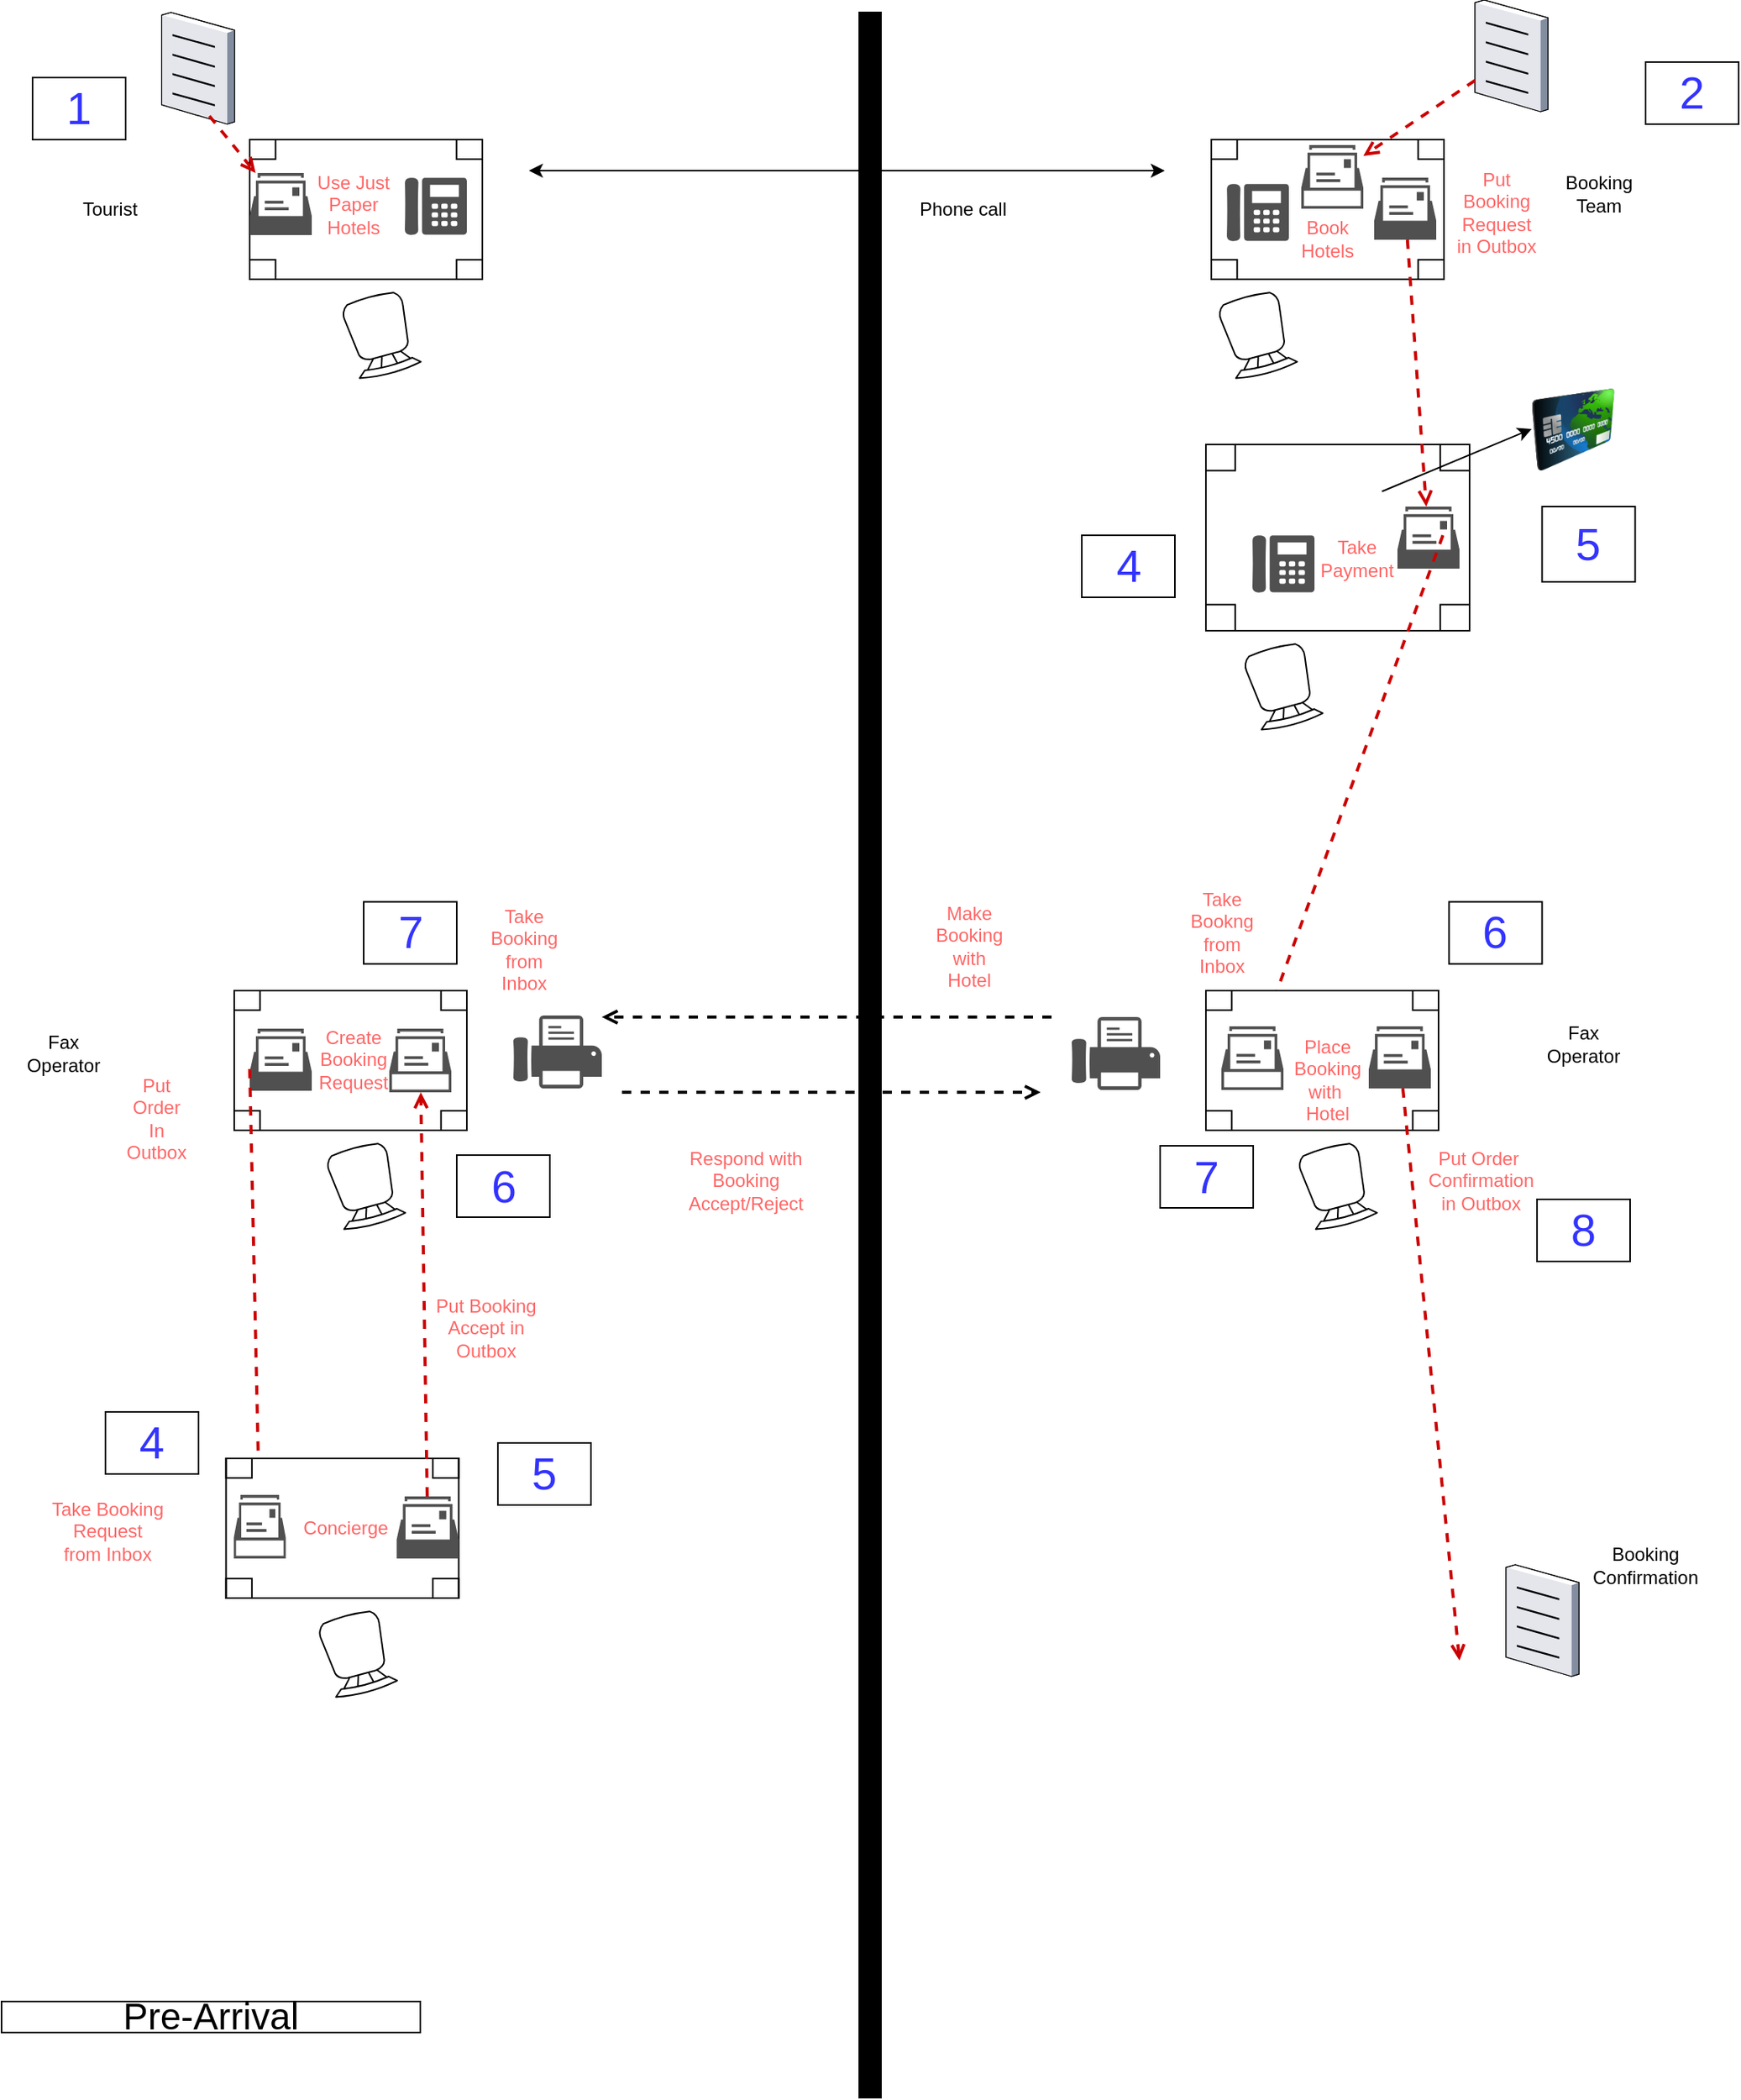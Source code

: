 <mxfile version="24.5.1" type="device">
  <diagram id="s1wjewC_EDPXD6lyP388" name="Page-1">
    <mxGraphModel dx="1461" dy="1067" grid="1" gridSize="10" guides="1" tooltips="1" connect="1" arrows="1" fold="1" page="1" pageScale="1" pageWidth="1169" pageHeight="827" math="0" shadow="0">
      <root>
        <mxCell id="0" />
        <mxCell id="1" parent="0" />
        <mxCell id="Mk5SVBXxe3C7Iov1JNiq-1" value="" style="verticalLabelPosition=bottom;html=1;verticalAlign=top;align=center;shape=mxgraph.floorplan.table;" parent="1" vertex="1">
          <mxGeometry x="190" y="100" width="150" height="90" as="geometry" />
        </mxCell>
        <mxCell id="Mk5SVBXxe3C7Iov1JNiq-2" value="" style="verticalLabelPosition=bottom;html=1;verticalAlign=top;align=center;shape=mxgraph.floorplan.chair;rotation=-195;" parent="1" vertex="1">
          <mxGeometry x="254" y="200" width="41" height="52" as="geometry" />
        </mxCell>
        <mxCell id="Mk5SVBXxe3C7Iov1JNiq-4" value="" style="sketch=0;pointerEvents=1;shadow=0;dashed=0;html=1;strokeColor=none;fillColor=#505050;labelPosition=center;verticalLabelPosition=bottom;verticalAlign=top;outlineConnect=0;align=center;shape=mxgraph.office.devices.phone_digital;" parent="1" vertex="1">
          <mxGeometry x="290" y="124.5" width="40" height="37" as="geometry" />
        </mxCell>
        <mxCell id="Mk5SVBXxe3C7Iov1JNiq-5" value="" style="verticalLabelPosition=bottom;html=1;verticalAlign=top;align=center;shape=mxgraph.floorplan.table;" parent="1" vertex="1">
          <mxGeometry x="810" y="100" width="150" height="90" as="geometry" />
        </mxCell>
        <mxCell id="Mk5SVBXxe3C7Iov1JNiq-6" value="" style="verticalLabelPosition=bottom;html=1;verticalAlign=top;align=center;shape=mxgraph.floorplan.chair;rotation=-195;" parent="1" vertex="1">
          <mxGeometry x="819" y="200" width="41" height="52" as="geometry" />
        </mxCell>
        <mxCell id="Mk5SVBXxe3C7Iov1JNiq-7" value="" style="sketch=0;pointerEvents=1;shadow=0;dashed=0;html=1;strokeColor=none;fillColor=#505050;labelPosition=center;verticalLabelPosition=bottom;verticalAlign=top;outlineConnect=0;align=center;shape=mxgraph.office.concepts.mailbox;" parent="1" vertex="1">
          <mxGeometry x="915" y="124.5" width="40" height="40" as="geometry" />
        </mxCell>
        <mxCell id="Mk5SVBXxe3C7Iov1JNiq-8" value="" style="sketch=0;pointerEvents=1;shadow=0;dashed=0;html=1;strokeColor=none;fillColor=#505050;labelPosition=center;verticalLabelPosition=bottom;verticalAlign=top;outlineConnect=0;align=center;shape=mxgraph.office.devices.phone_digital;" parent="1" vertex="1">
          <mxGeometry x="820" y="128.5" width="40" height="37" as="geometry" />
        </mxCell>
        <UserObject label="" tooltip="Inertia.&#xa;Likely to face a resistance to change." id="Mk5SVBXxe3C7Iov1JNiq-9">
          <mxCell style="rounded=0;whiteSpace=wrap;html=1;strokeColor=#000000;strokeWidth=5;fillColor=#000000;fontSize=14;" parent="1" vertex="1">
            <mxGeometry x="585" y="20" width="10" height="1340" as="geometry" />
          </mxCell>
        </UserObject>
        <mxCell id="Mk5SVBXxe3C7Iov1JNiq-10" value="Tourist" style="text;html=1;strokeColor=none;fillColor=none;align=center;verticalAlign=middle;whiteSpace=wrap;rounded=0;" parent="1" vertex="1">
          <mxGeometry x="80" y="135" width="40" height="20" as="geometry" />
        </mxCell>
        <mxCell id="Mk5SVBXxe3C7Iov1JNiq-11" value="Booking&lt;div&gt;Team&lt;/div&gt;" style="text;html=1;strokeColor=none;fillColor=none;align=center;verticalAlign=middle;whiteSpace=wrap;rounded=0;" parent="1" vertex="1">
          <mxGeometry x="1040" y="124.5" width="40" height="20" as="geometry" />
        </mxCell>
        <mxCell id="Mk5SVBXxe3C7Iov1JNiq-12" value="" style="endArrow=classic;html=1;startArrow=classic;startFill=1;" parent="1" edge="1">
          <mxGeometry width="50" height="50" relative="1" as="geometry">
            <mxPoint x="370" y="120" as="sourcePoint" />
            <mxPoint x="780" y="120" as="targetPoint" />
          </mxGeometry>
        </mxCell>
        <mxCell id="Mk5SVBXxe3C7Iov1JNiq-28" value="&lt;font color=&quot;#ff6666&quot;&gt;Put Booking Request&lt;br&gt;in Outbox&lt;/font&gt;" style="text;html=1;strokeColor=none;fillColor=none;align=center;verticalAlign=middle;whiteSpace=wrap;rounded=0;" parent="1" vertex="1">
          <mxGeometry x="966.5" y="104.5" width="53.5" height="85.5" as="geometry" />
        </mxCell>
        <mxCell id="Mk5SVBXxe3C7Iov1JNiq-30" value="&lt;font color=&quot;#ff6666&quot;&gt;Book Hotels&lt;/font&gt;" style="text;html=1;strokeColor=none;fillColor=none;align=center;verticalAlign=middle;whiteSpace=wrap;rounded=0;" parent="1" vertex="1">
          <mxGeometry x="858.25" y="121.5" width="53.5" height="85.5" as="geometry" />
        </mxCell>
        <mxCell id="Mk5SVBXxe3C7Iov1JNiq-31" value="&lt;font color=&quot;#ff6666&quot;&gt;Use Just Paper Hotels&lt;/font&gt;" style="text;html=1;strokeColor=none;fillColor=none;align=center;verticalAlign=middle;whiteSpace=wrap;rounded=0;" parent="1" vertex="1">
          <mxGeometry x="230" y="98.75" width="53.5" height="85.5" as="geometry" />
        </mxCell>
        <mxCell id="Mk5SVBXxe3C7Iov1JNiq-35" value="Phone call" style="text;html=1;strokeColor=none;fillColor=none;align=center;verticalAlign=middle;whiteSpace=wrap;rounded=0;" parent="1" vertex="1">
          <mxGeometry x="610" y="134.5" width="80" height="20" as="geometry" />
        </mxCell>
        <mxCell id="Mk5SVBXxe3C7Iov1JNiq-66" value="&lt;font style=&quot;font-size: 29px&quot;&gt;1&lt;/font&gt;" style="text;html=1;strokeColor=default;fillColor=none;align=center;verticalAlign=middle;whiteSpace=wrap;rounded=0;fontColor=#3333FF;" parent="1" vertex="1">
          <mxGeometry x="50" y="60" width="60" height="40" as="geometry" />
        </mxCell>
        <mxCell id="Mk5SVBXxe3C7Iov1JNiq-67" value="&lt;font style=&quot;font-size: 29px&quot;&gt;2&lt;/font&gt;" style="text;html=1;strokeColor=default;fillColor=none;align=center;verticalAlign=middle;whiteSpace=wrap;rounded=0;fontColor=#3333FF;" parent="1" vertex="1">
          <mxGeometry x="1090" y="50" width="60" height="40" as="geometry" />
        </mxCell>
        <mxCell id="fXm3TF-NPhIa8S-7mA_j-1" value="" style="verticalLabelPosition=bottom;sketch=0;aspect=fixed;html=1;verticalAlign=top;strokeColor=none;align=center;outlineConnect=0;shape=mxgraph.citrix.document;fillColor=#FF3333;" vertex="1" parent="1">
          <mxGeometry x="133.25" y="18" width="47" height="72" as="geometry" />
        </mxCell>
        <mxCell id="fXm3TF-NPhIa8S-7mA_j-2" value="" style="sketch=0;pointerEvents=1;shadow=0;dashed=0;html=1;strokeColor=none;fillColor=#505050;labelPosition=center;verticalLabelPosition=bottom;verticalAlign=top;outlineConnect=0;align=center;shape=mxgraph.office.concepts.mailbox;" vertex="1" parent="1">
          <mxGeometry x="190" y="121.5" width="40" height="40" as="geometry" />
        </mxCell>
        <UserObject label="" tooltip="Point of change.&#xa;How the map is changing e.g. competitive forces." id="fXm3TF-NPhIa8S-7mA_j-3">
          <mxCell style="endArrow=open;dashed=1;html=1;strokeColor=#CC0000;endFill=0;strokeWidth=2;" edge="1" parent="1" target="fXm3TF-NPhIa8S-7mA_j-2">
            <mxGeometry width="50" height="50" relative="1" as="geometry">
              <mxPoint x="164" y="84.75" as="sourcePoint" />
              <mxPoint x="90" y="292.75" as="targetPoint" />
            </mxGeometry>
          </mxCell>
        </UserObject>
        <mxCell id="fXm3TF-NPhIa8S-7mA_j-4" value="" style="verticalLabelPosition=bottom;sketch=0;aspect=fixed;html=1;verticalAlign=top;strokeColor=none;align=center;outlineConnect=0;shape=mxgraph.citrix.document;fillColor=#FF3333;" vertex="1" parent="1">
          <mxGeometry x="980" y="10" width="47" height="72" as="geometry" />
        </mxCell>
        <UserObject label="" tooltip="Point of change.&#xa;How the map is changing e.g. competitive forces." id="fXm3TF-NPhIa8S-7mA_j-5">
          <mxCell style="endArrow=open;dashed=1;html=1;strokeColor=#CC0000;endFill=0;strokeWidth=2;" edge="1" parent="1" source="fXm3TF-NPhIa8S-7mA_j-4" target="fXm3TF-NPhIa8S-7mA_j-6">
            <mxGeometry width="50" height="50" relative="1" as="geometry">
              <mxPoint x="1010.75" y="76.75" as="sourcePoint" />
              <mxPoint x="1040.75" y="114" as="targetPoint" />
            </mxGeometry>
          </mxCell>
        </UserObject>
        <mxCell id="fXm3TF-NPhIa8S-7mA_j-6" value="" style="sketch=0;pointerEvents=1;shadow=0;dashed=0;html=1;strokeColor=none;fillColor=#505050;labelPosition=center;verticalLabelPosition=bottom;verticalAlign=top;outlineConnect=0;align=center;shape=mxgraph.office.concepts.mailbox2;" vertex="1" parent="1">
          <mxGeometry x="868" y="103.5" width="40" height="41" as="geometry" />
        </mxCell>
        <mxCell id="fXm3TF-NPhIa8S-7mA_j-7" value="" style="verticalLabelPosition=bottom;html=1;verticalAlign=top;align=center;shape=mxgraph.floorplan.table;" vertex="1" parent="1">
          <mxGeometry x="806.5" y="296.5" width="170" height="120" as="geometry" />
        </mxCell>
        <mxCell id="fXm3TF-NPhIa8S-7mA_j-8" value="" style="verticalLabelPosition=bottom;html=1;verticalAlign=top;align=center;shape=mxgraph.floorplan.chair;rotation=-195;" vertex="1" parent="1">
          <mxGeometry x="835.5" y="426.5" width="41" height="52" as="geometry" />
        </mxCell>
        <mxCell id="fXm3TF-NPhIa8S-7mA_j-9" value="" style="sketch=0;pointerEvents=1;shadow=0;dashed=0;html=1;strokeColor=none;fillColor=#505050;labelPosition=center;verticalLabelPosition=bottom;verticalAlign=top;outlineConnect=0;align=center;shape=mxgraph.office.devices.phone_digital;" vertex="1" parent="1">
          <mxGeometry x="836.5" y="355" width="40" height="37" as="geometry" />
        </mxCell>
        <mxCell id="fXm3TF-NPhIa8S-7mA_j-10" value="&lt;font color=&quot;#ff6666&quot;&gt;Take Payment&lt;/font&gt;" style="text;html=1;strokeColor=none;fillColor=none;align=center;verticalAlign=middle;whiteSpace=wrap;rounded=0;" vertex="1" parent="1">
          <mxGeometry x="876.5" y="326.75" width="53.5" height="85.5" as="geometry" />
        </mxCell>
        <mxCell id="fXm3TF-NPhIa8S-7mA_j-11" value="" style="sketch=0;pointerEvents=1;shadow=0;dashed=0;html=1;strokeColor=none;fillColor=#505050;labelPosition=center;verticalLabelPosition=bottom;verticalAlign=top;outlineConnect=0;align=center;shape=mxgraph.office.concepts.mailbox;" vertex="1" parent="1">
          <mxGeometry x="930" y="336.5" width="40" height="40" as="geometry" />
        </mxCell>
        <UserObject label="" tooltip="Point of change.&#xa;How the map is changing e.g. competitive forces." id="fXm3TF-NPhIa8S-7mA_j-13">
          <mxCell style="endArrow=open;dashed=1;html=1;strokeColor=#CC0000;endFill=0;strokeWidth=2;" edge="1" parent="1" target="fXm3TF-NPhIa8S-7mA_j-79">
            <mxGeometry width="50" height="50" relative="1" as="geometry">
              <mxPoint x="959.302" y="355" as="sourcePoint" />
              <mxPoint x="954.043" y="536.5" as="targetPoint" />
            </mxGeometry>
          </mxCell>
        </UserObject>
        <mxCell id="fXm3TF-NPhIa8S-7mA_j-15" value="" style="image;html=1;image=img/lib/clip_art/finance/Credit_Card_128x128.png" vertex="1" parent="1">
          <mxGeometry x="1016.5" y="260" width="53.5" height="54" as="geometry" />
        </mxCell>
        <mxCell id="fXm3TF-NPhIa8S-7mA_j-16" value="" style="endArrow=classic;html=1;" edge="1" parent="1">
          <mxGeometry width="50" height="50" relative="1" as="geometry">
            <mxPoint x="920" y="326.75" as="sourcePoint" />
            <mxPoint x="1016.5" y="286.5" as="targetPoint" />
          </mxGeometry>
        </mxCell>
        <mxCell id="fXm3TF-NPhIa8S-7mA_j-17" value="&lt;font style=&quot;font-size: 29px&quot;&gt;4&lt;/font&gt;" style="text;html=1;strokeColor=default;fillColor=none;align=center;verticalAlign=middle;whiteSpace=wrap;rounded=0;fontColor=#3333FF;" vertex="1" parent="1">
          <mxGeometry x="726.5" y="355" width="60" height="40" as="geometry" />
        </mxCell>
        <mxCell id="fXm3TF-NPhIa8S-7mA_j-18" value="&lt;font style=&quot;font-size: 29px&quot;&gt;5&lt;/font&gt;" style="text;html=1;strokeColor=default;fillColor=none;align=center;verticalAlign=middle;whiteSpace=wrap;rounded=0;fontColor=#3333FF;" vertex="1" parent="1">
          <mxGeometry x="1023.25" y="336.5" width="60" height="48.5" as="geometry" />
        </mxCell>
        <mxCell id="fXm3TF-NPhIa8S-7mA_j-19" value="&lt;font style=&quot;font-size: 29px&quot;&gt;6&lt;/font&gt;" style="text;html=1;strokeColor=default;fillColor=none;align=center;verticalAlign=middle;whiteSpace=wrap;rounded=0;fontColor=#3333FF;" vertex="1" parent="1">
          <mxGeometry x="963.25" y="591.25" width="60" height="40" as="geometry" />
        </mxCell>
        <UserObject label="" tooltip="Point of change.&#xa;How the map is changing e.g. competitive forces." id="fXm3TF-NPhIa8S-7mA_j-21">
          <mxCell style="endArrow=open;dashed=1;html=1;strokeColor=#CC0000;endFill=0;strokeWidth=2;" edge="1" parent="1" source="Mk5SVBXxe3C7Iov1JNiq-7" target="fXm3TF-NPhIa8S-7mA_j-11">
            <mxGeometry width="50" height="50" relative="1" as="geometry">
              <mxPoint x="860.002" y="261.5" as="sourcePoint" />
              <mxPoint x="841" y="509" as="targetPoint" />
            </mxGeometry>
          </mxCell>
        </UserObject>
        <mxCell id="fXm3TF-NPhIa8S-7mA_j-77" value="" style="verticalLabelPosition=bottom;html=1;verticalAlign=top;align=center;shape=mxgraph.floorplan.table;" vertex="1" parent="1">
          <mxGeometry x="806.5" y="648.5" width="150" height="90" as="geometry" />
        </mxCell>
        <mxCell id="fXm3TF-NPhIa8S-7mA_j-78" value="" style="verticalLabelPosition=bottom;html=1;verticalAlign=top;align=center;shape=mxgraph.floorplan.chair;rotation=-195;" vertex="1" parent="1">
          <mxGeometry x="870.5" y="748.5" width="41" height="52" as="geometry" />
        </mxCell>
        <mxCell id="fXm3TF-NPhIa8S-7mA_j-79" value="" style="sketch=0;pointerEvents=1;shadow=0;dashed=0;html=1;strokeColor=none;fillColor=#505050;labelPosition=center;verticalLabelPosition=bottom;verticalAlign=top;outlineConnect=0;align=center;shape=mxgraph.office.concepts.mailbox2;" vertex="1" parent="1">
          <mxGeometry x="816.5" y="671.5" width="40" height="41" as="geometry" />
        </mxCell>
        <mxCell id="fXm3TF-NPhIa8S-7mA_j-80" value="" style="sketch=0;pointerEvents=1;shadow=0;dashed=0;html=1;strokeColor=none;fillColor=#505050;labelPosition=center;verticalLabelPosition=bottom;verticalAlign=top;outlineConnect=0;align=center;shape=mxgraph.office.concepts.mailbox;" vertex="1" parent="1">
          <mxGeometry x="911.5" y="671.5" width="40" height="40" as="geometry" />
        </mxCell>
        <mxCell id="fXm3TF-NPhIa8S-7mA_j-81" value="" style="sketch=0;pointerEvents=1;shadow=0;dashed=0;html=1;strokeColor=none;fillColor=#505050;labelPosition=center;verticalLabelPosition=bottom;verticalAlign=top;outlineConnect=0;align=center;shape=mxgraph.office.devices.fax;" vertex="1" parent="1">
          <mxGeometry x="720" y="665.5" width="57" height="47" as="geometry" />
        </mxCell>
        <mxCell id="fXm3TF-NPhIa8S-7mA_j-82" value="" style="verticalLabelPosition=bottom;html=1;verticalAlign=top;align=center;shape=mxgraph.floorplan.table;" vertex="1" parent="1">
          <mxGeometry x="180" y="648.5" width="150" height="90" as="geometry" />
        </mxCell>
        <mxCell id="fXm3TF-NPhIa8S-7mA_j-83" value="" style="verticalLabelPosition=bottom;html=1;verticalAlign=top;align=center;shape=mxgraph.floorplan.chair;rotation=-195;" vertex="1" parent="1">
          <mxGeometry x="244" y="748.5" width="41" height="52" as="geometry" />
        </mxCell>
        <mxCell id="fXm3TF-NPhIa8S-7mA_j-84" value="" style="sketch=0;pointerEvents=1;shadow=0;dashed=0;html=1;strokeColor=none;fillColor=#505050;labelPosition=center;verticalLabelPosition=bottom;verticalAlign=top;outlineConnect=0;align=center;shape=mxgraph.office.concepts.mailbox2;" vertex="1" parent="1">
          <mxGeometry x="280" y="673" width="40" height="41" as="geometry" />
        </mxCell>
        <mxCell id="fXm3TF-NPhIa8S-7mA_j-85" value="" style="sketch=0;pointerEvents=1;shadow=0;dashed=0;html=1;strokeColor=none;fillColor=#505050;labelPosition=center;verticalLabelPosition=bottom;verticalAlign=top;outlineConnect=0;align=center;shape=mxgraph.office.concepts.mailbox;" vertex="1" parent="1">
          <mxGeometry x="190" y="673" width="40" height="40" as="geometry" />
        </mxCell>
        <mxCell id="fXm3TF-NPhIa8S-7mA_j-86" value="" style="sketch=0;pointerEvents=1;shadow=0;dashed=0;html=1;strokeColor=none;fillColor=#505050;labelPosition=center;verticalLabelPosition=bottom;verticalAlign=top;outlineConnect=0;align=center;shape=mxgraph.office.devices.fax;" vertex="1" parent="1">
          <mxGeometry x="360" y="664.5" width="57" height="47" as="geometry" />
        </mxCell>
        <mxCell id="fXm3TF-NPhIa8S-7mA_j-87" value="&lt;font color=&quot;#ff6666&quot;&gt;Take Bookng from Inbox&lt;/font&gt;" style="text;html=1;strokeColor=none;fillColor=none;align=center;verticalAlign=middle;whiteSpace=wrap;rounded=0;" vertex="1" parent="1">
          <mxGeometry x="790" y="568.5" width="53.5" height="85.5" as="geometry" />
        </mxCell>
        <mxCell id="fXm3TF-NPhIa8S-7mA_j-88" value="&lt;font color=&quot;#ff6666&quot;&gt;Make Booking with Hotel&lt;/font&gt;" style="text;html=1;strokeColor=none;fillColor=none;align=center;verticalAlign=middle;whiteSpace=wrap;rounded=0;" vertex="1" parent="1">
          <mxGeometry x="626.5" y="577.5" width="53.5" height="85.5" as="geometry" />
        </mxCell>
        <UserObject label="" tooltip="Point of change.&#xa;How the map is changing e.g. competitive forces." id="fXm3TF-NPhIa8S-7mA_j-89">
          <mxCell style="endArrow=open;dashed=1;html=1;strokeColor=#000000;endFill=0;strokeWidth=2;" edge="1" parent="1">
            <mxGeometry width="50" height="50" relative="1" as="geometry">
              <mxPoint x="707.002" y="665.5" as="sourcePoint" />
              <mxPoint x="417" y="665.5" as="targetPoint" />
            </mxGeometry>
          </mxCell>
        </UserObject>
        <UserObject label="" tooltip="Point of change.&#xa;How the map is changing e.g. competitive forces." id="fXm3TF-NPhIa8S-7mA_j-90">
          <mxCell style="endArrow=open;dashed=1;html=1;strokeColor=#000000;endFill=0;strokeWidth=2;" edge="1" parent="1">
            <mxGeometry width="50" height="50" relative="1" as="geometry">
              <mxPoint x="430" y="714" as="sourcePoint" />
              <mxPoint x="700" y="714" as="targetPoint" />
              <Array as="points">
                <mxPoint x="600" y="714" />
              </Array>
            </mxGeometry>
          </mxCell>
        </UserObject>
        <mxCell id="fXm3TF-NPhIa8S-7mA_j-91" value="&lt;font color=&quot;#ff6666&quot;&gt;Take Booking from Inbox&lt;/font&gt;" style="text;html=1;strokeColor=none;fillColor=none;align=center;verticalAlign=middle;whiteSpace=wrap;rounded=0;" vertex="1" parent="1">
          <mxGeometry x="340" y="579" width="53.5" height="85.5" as="geometry" />
        </mxCell>
        <mxCell id="fXm3TF-NPhIa8S-7mA_j-92" value="&lt;font color=&quot;#ff6666&quot;&gt;Put Order &lt;br&gt;In Outbox&lt;/font&gt;" style="text;html=1;strokeColor=none;fillColor=none;align=center;verticalAlign=middle;whiteSpace=wrap;rounded=0;" vertex="1" parent="1">
          <mxGeometry x="103.25" y="688.5" width="53.5" height="85.5" as="geometry" />
        </mxCell>
        <mxCell id="fXm3TF-NPhIa8S-7mA_j-93" value="&lt;font color=&quot;#ff6666&quot;&gt;Place Booking&lt;br&gt;with&amp;nbsp;&lt;br&gt;Hotel&lt;br&gt;&lt;/font&gt;" style="text;html=1;strokeColor=none;fillColor=none;align=center;verticalAlign=middle;whiteSpace=wrap;rounded=0;" vertex="1" parent="1">
          <mxGeometry x="858" y="663" width="53.5" height="85.5" as="geometry" />
        </mxCell>
        <mxCell id="fXm3TF-NPhIa8S-7mA_j-94" value="Fax Operator" style="text;html=1;strokeColor=none;fillColor=none;align=center;verticalAlign=middle;whiteSpace=wrap;rounded=0;" vertex="1" parent="1">
          <mxGeometry x="50" y="679" width="40" height="20" as="geometry" />
        </mxCell>
        <mxCell id="fXm3TF-NPhIa8S-7mA_j-95" value="Fax Operator" style="text;html=1;strokeColor=none;fillColor=none;align=center;verticalAlign=middle;whiteSpace=wrap;rounded=0;" vertex="1" parent="1">
          <mxGeometry x="1030" y="673" width="40" height="20" as="geometry" />
        </mxCell>
        <mxCell id="fXm3TF-NPhIa8S-7mA_j-96" value="&lt;font color=&quot;#ff6666&quot;&gt;Put Order&amp;nbsp;&lt;br&gt;Confirmation&lt;br&gt;in Outbox&lt;/font&gt;" style="text;html=1;strokeColor=none;fillColor=none;align=center;verticalAlign=middle;whiteSpace=wrap;rounded=0;" vertex="1" parent="1">
          <mxGeometry x="956.5" y="728.5" width="53.5" height="85.5" as="geometry" />
        </mxCell>
        <mxCell id="fXm3TF-NPhIa8S-7mA_j-98" value="&lt;font style=&quot;font-size: 29px&quot;&gt;7&lt;/font&gt;" style="text;html=1;strokeColor=default;fillColor=none;align=center;verticalAlign=middle;whiteSpace=wrap;rounded=0;fontColor=#3333FF;" vertex="1" parent="1">
          <mxGeometry x="263.5" y="591.25" width="60" height="40" as="geometry" />
        </mxCell>
        <mxCell id="fXm3TF-NPhIa8S-7mA_j-99" value="&lt;font color=&quot;#ff6666&quot;&gt;Respond with Booking Accept/Reject&lt;/font&gt;" style="text;html=1;strokeColor=none;fillColor=none;align=center;verticalAlign=middle;whiteSpace=wrap;rounded=0;" vertex="1" parent="1">
          <mxGeometry x="470" y="728.5" width="80" height="85.5" as="geometry" />
        </mxCell>
        <mxCell id="fXm3TF-NPhIa8S-7mA_j-100" value="&lt;font style=&quot;font-size: 29px&quot;&gt;7&lt;/font&gt;" style="text;html=1;strokeColor=default;fillColor=none;align=center;verticalAlign=middle;whiteSpace=wrap;rounded=0;fontColor=#3333FF;" vertex="1" parent="1">
          <mxGeometry x="777" y="748.5" width="60" height="40" as="geometry" />
        </mxCell>
        <mxCell id="fXm3TF-NPhIa8S-7mA_j-103" value="Pre-Arrival" style="text;html=1;strokeColor=default;fillColor=none;align=center;verticalAlign=middle;whiteSpace=wrap;rounded=0;fontColor=#000000;fontSize=24;" vertex="1" parent="1">
          <mxGeometry x="30" y="1300" width="270" height="20" as="geometry" />
        </mxCell>
        <mxCell id="fXm3TF-NPhIa8S-7mA_j-104" value="&lt;font color=&quot;#ff6666&quot;&gt;Create Booking Request&lt;br&gt;&lt;/font&gt;" style="text;html=1;strokeColor=none;fillColor=none;align=center;verticalAlign=middle;whiteSpace=wrap;rounded=0;" vertex="1" parent="1">
          <mxGeometry x="230" y="650.25" width="53.5" height="85.5" as="geometry" />
        </mxCell>
        <UserObject label="" tooltip="Point of change.&#xa;How the map is changing e.g. competitive forces." id="fXm3TF-NPhIa8S-7mA_j-108">
          <mxCell style="endArrow=open;dashed=1;html=1;strokeColor=#CC0000;endFill=0;strokeWidth=2;" edge="1" parent="1" target="fXm3TF-NPhIa8S-7mA_j-114">
            <mxGeometry width="50" height="50" relative="1" as="geometry">
              <mxPoint x="189.997" y="699" as="sourcePoint" />
              <mxPoint x="73.737" y="872.5" as="targetPoint" />
            </mxGeometry>
          </mxCell>
        </UserObject>
        <mxCell id="fXm3TF-NPhIa8S-7mA_j-111" value="&lt;font color=&quot;#ff6666&quot;&gt;Put Booking&lt;br&gt;Accept in&lt;br&gt;Outbox&lt;/font&gt;" style="text;html=1;strokeColor=none;fillColor=none;align=center;verticalAlign=middle;whiteSpace=wrap;rounded=0;" vertex="1" parent="1">
          <mxGeometry x="293.5" y="823" width="96.5" height="85.5" as="geometry" />
        </mxCell>
        <mxCell id="fXm3TF-NPhIa8S-7mA_j-112" value="" style="verticalLabelPosition=bottom;html=1;verticalAlign=top;align=center;shape=mxgraph.floorplan.table;" vertex="1" parent="1">
          <mxGeometry x="174.75" y="950" width="150" height="90" as="geometry" />
        </mxCell>
        <mxCell id="fXm3TF-NPhIa8S-7mA_j-113" value="" style="verticalLabelPosition=bottom;html=1;verticalAlign=top;align=center;shape=mxgraph.floorplan.chair;rotation=-195;" vertex="1" parent="1">
          <mxGeometry x="238.75" y="1050" width="41" height="52" as="geometry" />
        </mxCell>
        <mxCell id="fXm3TF-NPhIa8S-7mA_j-114" value="" style="sketch=0;pointerEvents=1;shadow=0;dashed=0;html=1;strokeColor=none;fillColor=#505050;labelPosition=center;verticalLabelPosition=bottom;verticalAlign=top;outlineConnect=0;align=center;shape=mxgraph.office.concepts.mailbox2;" vertex="1" parent="1">
          <mxGeometry x="179.75" y="973.5" width="33.5" height="41" as="geometry" />
        </mxCell>
        <mxCell id="fXm3TF-NPhIa8S-7mA_j-115" value="" style="sketch=0;pointerEvents=1;shadow=0;dashed=0;html=1;strokeColor=none;fillColor=#505050;labelPosition=center;verticalLabelPosition=bottom;verticalAlign=top;outlineConnect=0;align=center;shape=mxgraph.office.concepts.mailbox;" vertex="1" parent="1">
          <mxGeometry x="284.75" y="974.5" width="40" height="40" as="geometry" />
        </mxCell>
        <mxCell id="fXm3TF-NPhIa8S-7mA_j-116" value="&lt;font color=&quot;#ff6666&quot;&gt;Concierge&lt;br&gt;&lt;/font&gt;" style="text;html=1;strokeColor=none;fillColor=none;align=center;verticalAlign=middle;whiteSpace=wrap;rounded=0;" vertex="1" parent="1">
          <mxGeometry x="224.75" y="951.75" width="53.5" height="85.5" as="geometry" />
        </mxCell>
        <mxCell id="fXm3TF-NPhIa8S-7mA_j-118" value="&lt;font color=&quot;#ff6666&quot;&gt;Take Booking Request&lt;br&gt;from Inbox&lt;/font&gt;" style="text;html=1;strokeColor=none;fillColor=none;align=center;verticalAlign=middle;whiteSpace=wrap;rounded=0;" vertex="1" parent="1">
          <mxGeometry x="50" y="954.5" width="96.5" height="85.5" as="geometry" />
        </mxCell>
        <UserObject label="" tooltip="Point of change.&#xa;How the map is changing e.g. competitive forces." id="fXm3TF-NPhIa8S-7mA_j-119">
          <mxCell style="endArrow=open;dashed=1;html=1;strokeColor=#CC0000;endFill=0;strokeWidth=2;" edge="1" parent="1" source="fXm3TF-NPhIa8S-7mA_j-115" target="fXm3TF-NPhIa8S-7mA_j-84">
            <mxGeometry width="50" height="50" relative="1" as="geometry">
              <mxPoint x="273.007" y="908.5" as="sourcePoint" />
              <mxPoint x="221.899" y="1112" as="targetPoint" />
            </mxGeometry>
          </mxCell>
        </UserObject>
        <UserObject label="" tooltip="Point of change.&#xa;How the map is changing e.g. competitive forces." id="fXm3TF-NPhIa8S-7mA_j-122">
          <mxCell style="endArrow=open;dashed=1;html=1;strokeColor=#CC0000;endFill=0;strokeWidth=2;" edge="1" parent="1" source="fXm3TF-NPhIa8S-7mA_j-80">
            <mxGeometry width="50" height="50" relative="1" as="geometry">
              <mxPoint x="1021.107" y="876.75" as="sourcePoint" />
              <mxPoint x="969.999" y="1080.25" as="targetPoint" />
            </mxGeometry>
          </mxCell>
        </UserObject>
        <mxCell id="fXm3TF-NPhIa8S-7mA_j-123" value="" style="verticalLabelPosition=bottom;sketch=0;aspect=fixed;html=1;verticalAlign=top;strokeColor=none;align=center;outlineConnect=0;shape=mxgraph.citrix.document;fillColor=#FF3333;" vertex="1" parent="1">
          <mxGeometry x="1000" y="1018.5" width="47" height="72" as="geometry" />
        </mxCell>
        <mxCell id="fXm3TF-NPhIa8S-7mA_j-125" value="&lt;font style=&quot;font-size: 29px&quot;&gt;4&lt;/font&gt;" style="text;html=1;strokeColor=default;fillColor=none;align=center;verticalAlign=middle;whiteSpace=wrap;rounded=0;fontColor=#3333FF;" vertex="1" parent="1">
          <mxGeometry x="97" y="920" width="60" height="40" as="geometry" />
        </mxCell>
        <mxCell id="fXm3TF-NPhIa8S-7mA_j-126" value="&lt;font style=&quot;font-size: 29px&quot;&gt;6&lt;/font&gt;" style="text;html=1;strokeColor=default;fillColor=none;align=center;verticalAlign=middle;whiteSpace=wrap;rounded=0;fontColor=#3333FF;" vertex="1" parent="1">
          <mxGeometry x="323.5" y="754.5" width="60" height="40" as="geometry" />
        </mxCell>
        <mxCell id="fXm3TF-NPhIa8S-7mA_j-127" value="&lt;font style=&quot;font-size: 29px&quot;&gt;8&lt;/font&gt;" style="text;html=1;strokeColor=default;fillColor=none;align=center;verticalAlign=middle;whiteSpace=wrap;rounded=0;fontColor=#3333FF;" vertex="1" parent="1">
          <mxGeometry x="1020" y="783" width="60" height="40" as="geometry" />
        </mxCell>
        <mxCell id="fXm3TF-NPhIa8S-7mA_j-128" value="Booking Confirmation" style="text;html=1;strokeColor=none;fillColor=none;align=center;verticalAlign=middle;whiteSpace=wrap;rounded=0;" vertex="1" parent="1">
          <mxGeometry x="1070" y="1008.5" width="40" height="20" as="geometry" />
        </mxCell>
        <mxCell id="fXm3TF-NPhIa8S-7mA_j-130" value="&lt;font style=&quot;font-size: 29px&quot;&gt;5&lt;/font&gt;" style="text;html=1;strokeColor=default;fillColor=none;align=center;verticalAlign=middle;whiteSpace=wrap;rounded=0;fontColor=#3333FF;" vertex="1" parent="1">
          <mxGeometry x="350" y="940" width="60" height="40" as="geometry" />
        </mxCell>
      </root>
    </mxGraphModel>
  </diagram>
</mxfile>
